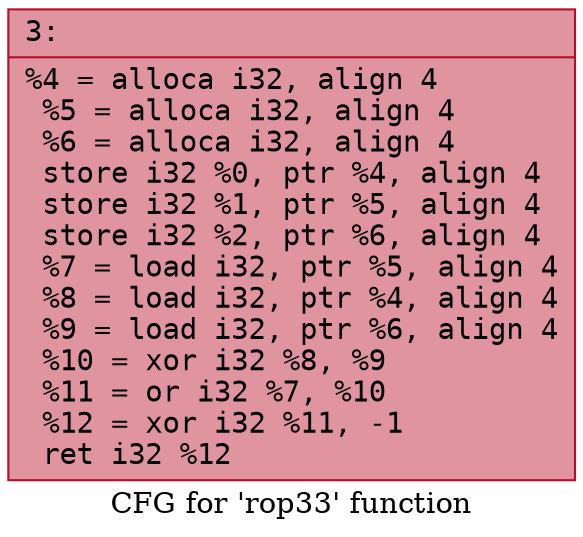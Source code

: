 digraph "CFG for 'rop33' function" {
	label="CFG for 'rop33' function";

	Node0x6000015c68f0 [shape=record,color="#b70d28ff", style=filled, fillcolor="#b70d2870" fontname="Courier",label="{3:\l|  %4 = alloca i32, align 4\l  %5 = alloca i32, align 4\l  %6 = alloca i32, align 4\l  store i32 %0, ptr %4, align 4\l  store i32 %1, ptr %5, align 4\l  store i32 %2, ptr %6, align 4\l  %7 = load i32, ptr %5, align 4\l  %8 = load i32, ptr %4, align 4\l  %9 = load i32, ptr %6, align 4\l  %10 = xor i32 %8, %9\l  %11 = or i32 %7, %10\l  %12 = xor i32 %11, -1\l  ret i32 %12\l}"];
}
